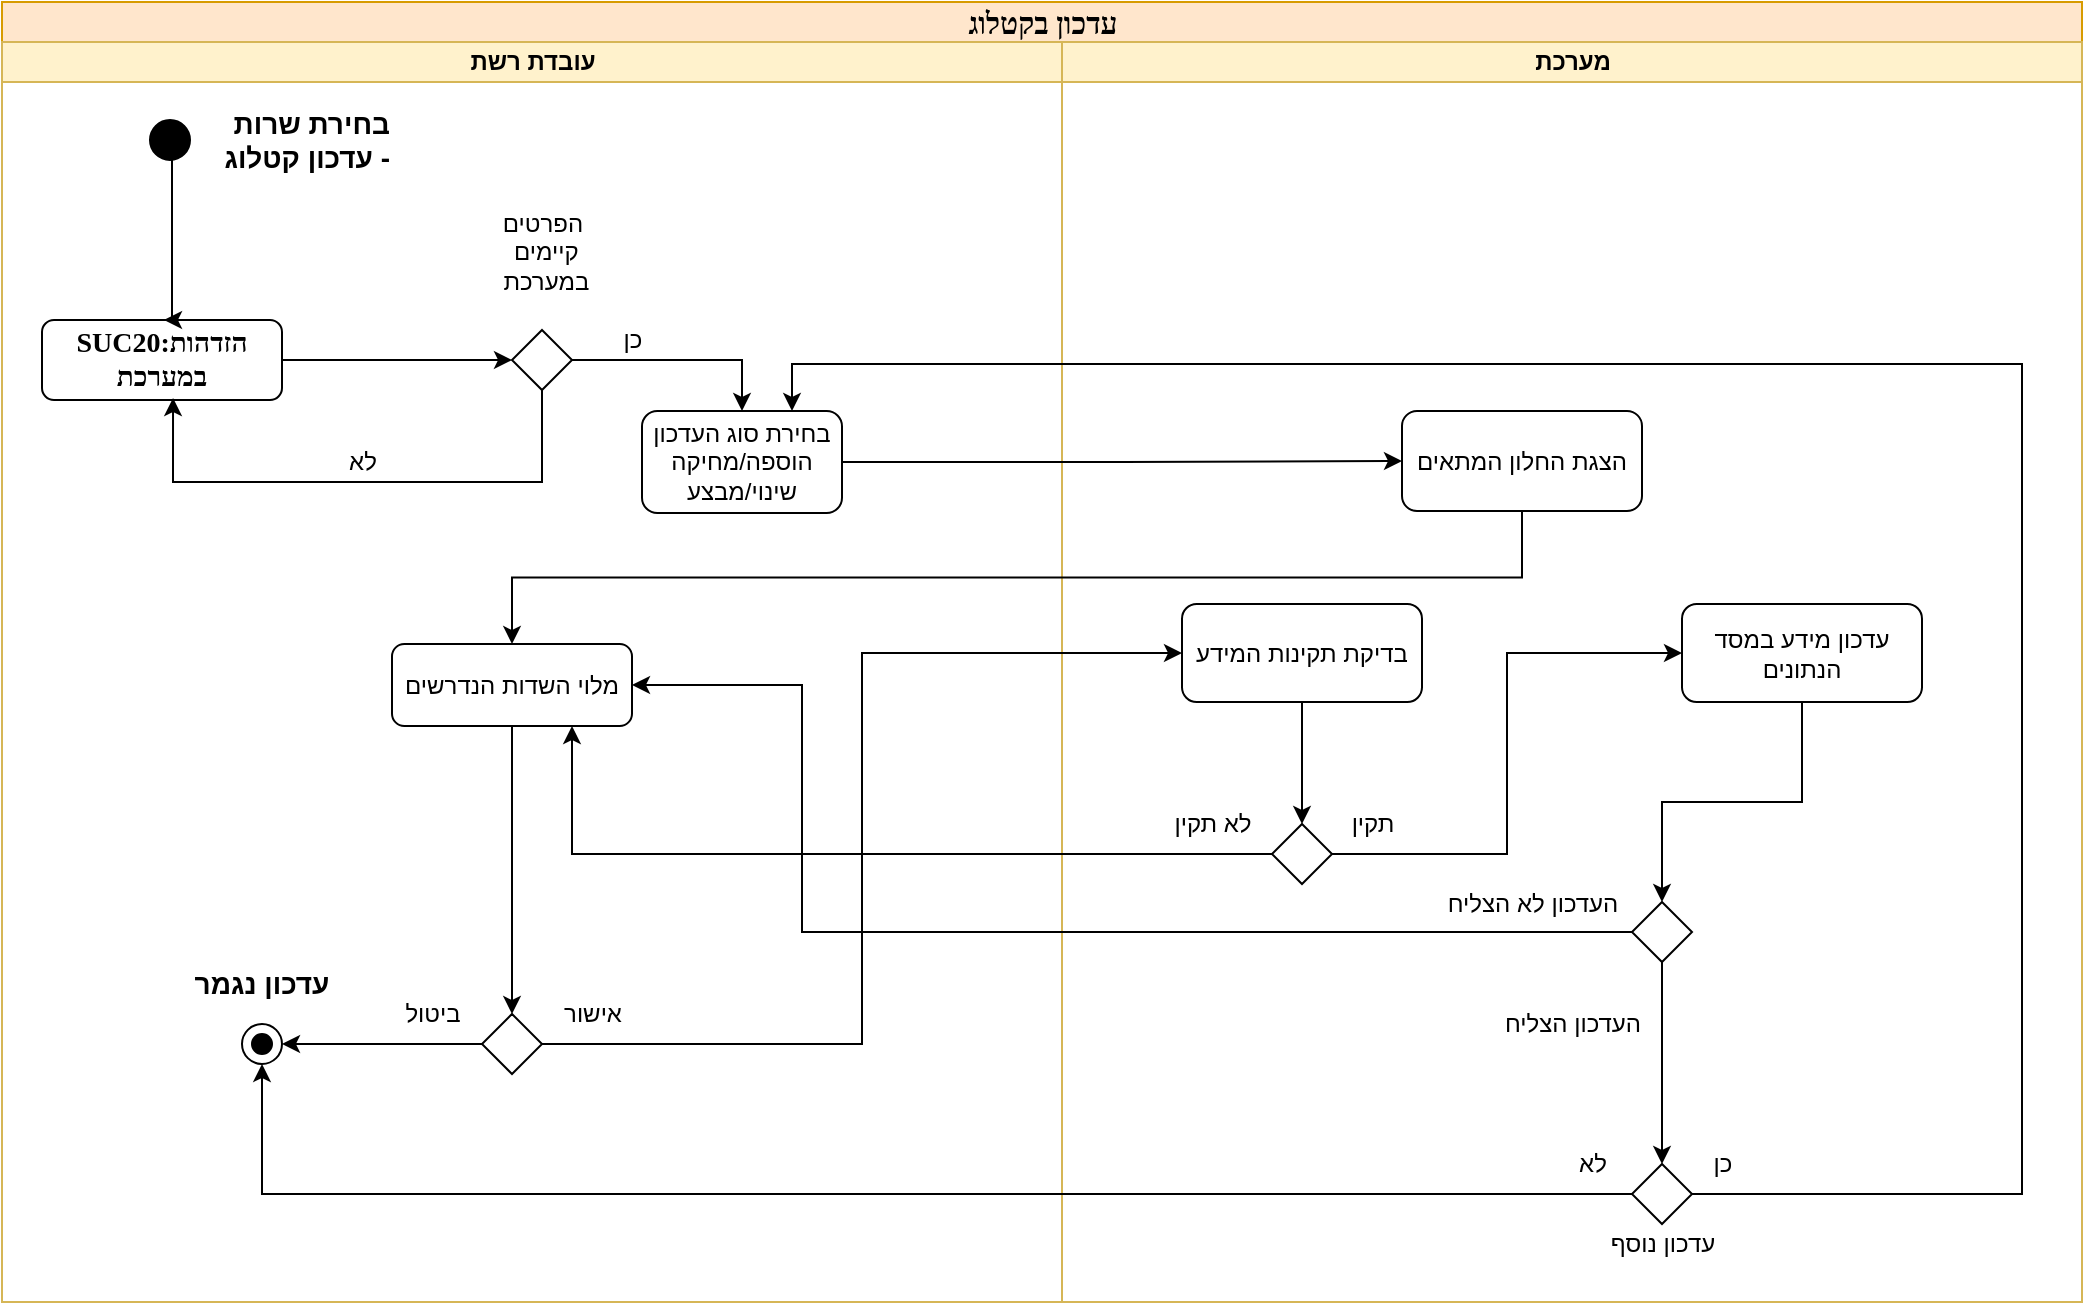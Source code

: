 <mxfile version="17.4.2" type="device"><diagram name="Page-1" id="74e2e168-ea6b-b213-b513-2b3c1d86103e"><mxGraphModel dx="2046" dy="1522" grid="1" gridSize="10" guides="1" tooltips="1" connect="1" arrows="1" fold="1" page="1" pageScale="1" pageWidth="1100" pageHeight="850" background="none" math="0" shadow="0"><root><mxCell id="0"/><mxCell id="1" parent="0"/><mxCell id="77e6c97f196da883-1" value="&lt;span style=&quot;font-size: 15px&quot;&gt;עדכון בקטלוג&lt;/span&gt;" style="swimlane;html=1;childLayout=stackLayout;startSize=20;rounded=0;shadow=0;labelBackgroundColor=none;strokeWidth=1;fontFamily=Verdana;fontSize=8;align=center;fillColor=#ffe6cc;strokeColor=#d79b00;" parent="1" vertex="1"><mxGeometry x="-530" y="-350" width="1040" height="650" as="geometry"/></mxCell><mxCell id="77e6c97f196da883-2" value="עובדת רשת" style="swimlane;html=1;startSize=20;fillColor=#fff2cc;strokeColor=#d6b656;" parent="77e6c97f196da883-1" vertex="1"><mxGeometry y="20" width="530" height="630" as="geometry"/></mxCell><mxCell id="_M-Cj4ha7gPfC8YENlFQ-6" style="edgeStyle=orthogonalEdgeStyle;rounded=0;orthogonalLoop=1;jettySize=auto;html=1;exitX=1;exitY=0.5;exitDx=0;exitDy=0;entryX=0;entryY=0.5;entryDx=0;entryDy=0;" parent="77e6c97f196da883-2" source="77e6c97f196da883-8" target="_M-Cj4ha7gPfC8YENlFQ-1" edge="1"><mxGeometry relative="1" as="geometry"/></mxCell><mxCell id="77e6c97f196da883-8" value="&lt;font style=&quot;font-size: 14px&quot;&gt;&lt;b&gt;SUC20:הזדהות במערכת&lt;/b&gt;&lt;/font&gt;" style="rounded=1;whiteSpace=wrap;html=1;shadow=0;labelBackgroundColor=none;strokeWidth=1;fontFamily=Verdana;fontSize=8;align=center;" parent="77e6c97f196da883-2" vertex="1"><mxGeometry x="20" y="139" width="120" height="40" as="geometry"/></mxCell><mxCell id="FM-o83S6VQO8pRaADrY8-2" value="&lt;b&gt;בחירת שרות&lt;br&gt;עדכון קטלוג -&lt;/b&gt;" style="text;html=1;align=right;verticalAlign=middle;resizable=0;points=[];autosize=1;strokeColor=none;fillColor=default;fontSize=14;" parent="77e6c97f196da883-2" vertex="1"><mxGeometry x="95" y="29" width="100" height="40" as="geometry"/></mxCell><mxCell id="FM-o83S6VQO8pRaADrY8-16" style="edgeStyle=orthogonalEdgeStyle;rounded=0;orthogonalLoop=1;jettySize=auto;html=1;entryX=0.5;entryY=0;entryDx=0;entryDy=0;fontSize=14;" parent="77e6c97f196da883-2" edge="1"><mxGeometry relative="1" as="geometry"><mxPoint x="85" y="59" as="sourcePoint"/><mxPoint x="81" y="139" as="targetPoint"/><Array as="points"><mxPoint x="85" y="139"/></Array></mxGeometry></mxCell><mxCell id="FM-o83S6VQO8pRaADrY8-14" value="" style="ellipse;whiteSpace=wrap;html=1;aspect=fixed;fontSize=14;fillColor=#000000;strokeColor=#000000;" parent="77e6c97f196da883-2" vertex="1"><mxGeometry x="74" y="39" width="20" height="20" as="geometry"/></mxCell><mxCell id="FM-o83S6VQO8pRaADrY8-21" value="" style="ellipse;whiteSpace=wrap;html=1;aspect=fixed;fontSize=14;strokeColor=#000000;fillColor=none;" parent="77e6c97f196da883-2" vertex="1"><mxGeometry x="120" y="491" width="20" height="20" as="geometry"/></mxCell><mxCell id="FM-o83S6VQO8pRaADrY8-22" value="" style="ellipse;whiteSpace=wrap;html=1;aspect=fixed;fontSize=14;strokeColor=#000000;fillColor=#000000;" parent="77e6c97f196da883-2" vertex="1"><mxGeometry x="125" y="496" width="10" height="10" as="geometry"/></mxCell><mxCell id="FM-o83S6VQO8pRaADrY8-24" value="&lt;b&gt;עדכון נגמר&lt;/b&gt;" style="text;html=1;strokeColor=none;fillColor=none;align=center;verticalAlign=middle;whiteSpace=wrap;rounded=0;fontSize=14;" parent="77e6c97f196da883-2" vertex="1"><mxGeometry x="90" y="456" width="80" height="30" as="geometry"/></mxCell><mxCell id="_M-Cj4ha7gPfC8YENlFQ-9" style="edgeStyle=orthogonalEdgeStyle;rounded=0;orthogonalLoop=1;jettySize=auto;html=1;exitX=0.5;exitY=1;exitDx=0;exitDy=0;entryX=0.546;entryY=0.975;entryDx=0;entryDy=0;entryPerimeter=0;" parent="77e6c97f196da883-2" source="_M-Cj4ha7gPfC8YENlFQ-1" target="77e6c97f196da883-8" edge="1"><mxGeometry relative="1" as="geometry"><Array as="points"><mxPoint x="270" y="220"/><mxPoint x="86" y="220"/></Array></mxGeometry></mxCell><mxCell id="_M-Cj4ha7gPfC8YENlFQ-1" value="" style="rhombus;whiteSpace=wrap;html=1;" parent="77e6c97f196da883-2" vertex="1"><mxGeometry x="255" y="144" width="30" height="30" as="geometry"/></mxCell><mxCell id="_M-Cj4ha7gPfC8YENlFQ-10" value="לא" style="text;html=1;align=center;verticalAlign=middle;resizable=0;points=[];autosize=1;strokeColor=none;fillColor=none;" parent="77e6c97f196da883-2" vertex="1"><mxGeometry x="165" y="200" width="30" height="20" as="geometry"/></mxCell><mxCell id="_M-Cj4ha7gPfC8YENlFQ-12" value="כן" style="text;html=1;align=center;verticalAlign=middle;resizable=0;points=[];autosize=1;strokeColor=none;fillColor=none;" parent="77e6c97f196da883-2" vertex="1"><mxGeometry x="300" y="139" width="30" height="20" as="geometry"/></mxCell><mxCell id="_M-Cj4ha7gPfC8YENlFQ-13" value="הפרטים&lt;br&gt;&amp;nbsp;קיימים&lt;br&gt;&amp;nbsp;במערכת" style="text;html=1;align=center;verticalAlign=middle;resizable=0;points=[];autosize=1;strokeColor=none;fillColor=none;" parent="77e6c97f196da883-2" vertex="1"><mxGeometry x="240" y="80" width="60" height="50" as="geometry"/></mxCell><mxCell id="_M-Cj4ha7gPfC8YENlFQ-26" style="edgeStyle=orthogonalEdgeStyle;rounded=0;orthogonalLoop=1;jettySize=auto;html=1;exitX=0.5;exitY=1;exitDx=0;exitDy=0;" parent="77e6c97f196da883-2" source="_M-Cj4ha7gPfC8YENlFQ-17" target="_M-Cj4ha7gPfC8YENlFQ-25" edge="1"><mxGeometry relative="1" as="geometry"/></mxCell><mxCell id="_M-Cj4ha7gPfC8YENlFQ-17" value="מלוי השדות הנדרשים" style="rounded=1;whiteSpace=wrap;html=1;" parent="77e6c97f196da883-2" vertex="1"><mxGeometry x="195" y="301" width="120" height="41" as="geometry"/></mxCell><mxCell id="_M-Cj4ha7gPfC8YENlFQ-25" value="" style="rhombus;whiteSpace=wrap;html=1;" parent="77e6c97f196da883-2" vertex="1"><mxGeometry x="240" y="486" width="30" height="30" as="geometry"/></mxCell><mxCell id="_M-Cj4ha7gPfC8YENlFQ-19" value="אישור" style="text;html=1;align=center;verticalAlign=middle;resizable=0;points=[];autosize=1;strokeColor=none;fillColor=none;" parent="77e6c97f196da883-2" vertex="1"><mxGeometry x="270" y="476" width="50" height="20" as="geometry"/></mxCell><mxCell id="_M-Cj4ha7gPfC8YENlFQ-31" value="ביטול" style="text;html=1;align=center;verticalAlign=middle;resizable=0;points=[];autosize=1;strokeColor=none;fillColor=none;" parent="77e6c97f196da883-2" vertex="1"><mxGeometry x="195" y="476" width="40" height="20" as="geometry"/></mxCell><mxCell id="_M-Cj4ha7gPfC8YENlFQ-15" value="בחירת סוג העדכון&lt;br&gt;הוספה/מחיקה&lt;br&gt;שינוי/מבצע" style="rounded=1;whiteSpace=wrap;html=1;" parent="77e6c97f196da883-2" vertex="1"><mxGeometry x="320" y="184.5" width="100" height="51" as="geometry"/></mxCell><mxCell id="_M-Cj4ha7gPfC8YENlFQ-11" style="edgeStyle=orthogonalEdgeStyle;rounded=0;orthogonalLoop=1;jettySize=auto;html=1;exitX=1;exitY=0.5;exitDx=0;exitDy=0;entryX=0.5;entryY=0;entryDx=0;entryDy=0;" parent="77e6c97f196da883-2" source="_M-Cj4ha7gPfC8YENlFQ-1" target="_M-Cj4ha7gPfC8YENlFQ-15" edge="1"><mxGeometry relative="1" as="geometry"><mxPoint x="500" y="159" as="targetPoint"/></mxGeometry></mxCell><mxCell id="_M-Cj4ha7gPfC8YENlFQ-29" style="edgeStyle=orthogonalEdgeStyle;rounded=0;orthogonalLoop=1;jettySize=auto;html=1;exitX=0;exitY=0.5;exitDx=0;exitDy=0;entryX=1;entryY=0.5;entryDx=0;entryDy=0;" parent="77e6c97f196da883-2" source="_M-Cj4ha7gPfC8YENlFQ-25" target="FM-o83S6VQO8pRaADrY8-21" edge="1"><mxGeometry relative="1" as="geometry"><mxPoint x="260" y="501" as="targetPoint"/></mxGeometry></mxCell><mxCell id="77e6c97f196da883-3" value="מערכת" style="swimlane;html=1;startSize=20;fillColor=#fff2cc;strokeColor=#d6b656;" parent="77e6c97f196da883-1" vertex="1"><mxGeometry x="530" y="20" width="510" height="630" as="geometry"/></mxCell><mxCell id="_M-Cj4ha7gPfC8YENlFQ-41" style="edgeStyle=orthogonalEdgeStyle;rounded=0;orthogonalLoop=1;jettySize=auto;html=1;exitX=0.5;exitY=1;exitDx=0;exitDy=0;entryX=0.5;entryY=0;entryDx=0;entryDy=0;" parent="77e6c97f196da883-3" source="_M-Cj4ha7gPfC8YENlFQ-24" target="_M-Cj4ha7gPfC8YENlFQ-40" edge="1"><mxGeometry relative="1" as="geometry"/></mxCell><mxCell id="_M-Cj4ha7gPfC8YENlFQ-24" value="עדכון מידע במסד הנתונים" style="rounded=1;whiteSpace=wrap;html=1;align=center;" parent="77e6c97f196da883-3" vertex="1"><mxGeometry x="310" y="281" width="120" height="49" as="geometry"/></mxCell><mxCell id="_M-Cj4ha7gPfC8YENlFQ-37" value="הצגת החלון המתאים" style="rounded=1;whiteSpace=wrap;html=1;" parent="77e6c97f196da883-3" vertex="1"><mxGeometry x="170" y="184.5" width="120" height="50" as="geometry"/></mxCell><mxCell id="_M-Cj4ha7gPfC8YENlFQ-51" style="edgeStyle=orthogonalEdgeStyle;rounded=0;orthogonalLoop=1;jettySize=auto;html=1;exitX=0.5;exitY=1;exitDx=0;exitDy=0;entryX=0.5;entryY=0;entryDx=0;entryDy=0;" parent="77e6c97f196da883-3" source="_M-Cj4ha7gPfC8YENlFQ-40" target="_M-Cj4ha7gPfC8YENlFQ-48" edge="1"><mxGeometry relative="1" as="geometry"/></mxCell><mxCell id="_M-Cj4ha7gPfC8YENlFQ-40" value="" style="rhombus;whiteSpace=wrap;html=1;" parent="77e6c97f196da883-3" vertex="1"><mxGeometry x="285" y="430" width="30" height="30" as="geometry"/></mxCell><mxCell id="_M-Cj4ha7gPfC8YENlFQ-46" value="העדכון הצליח" style="text;html=1;align=center;verticalAlign=middle;resizable=0;points=[];autosize=1;strokeColor=none;fillColor=none;" parent="77e6c97f196da883-3" vertex="1"><mxGeometry x="210" y="481" width="90" height="20" as="geometry"/></mxCell><mxCell id="_M-Cj4ha7gPfC8YENlFQ-48" value="" style="rhombus;whiteSpace=wrap;html=1;" parent="77e6c97f196da883-3" vertex="1"><mxGeometry x="285" y="561" width="30" height="30" as="geometry"/></mxCell><mxCell id="_M-Cj4ha7gPfC8YENlFQ-52" value="עדכון נוסף" style="text;html=1;align=center;verticalAlign=middle;resizable=0;points=[];autosize=1;strokeColor=none;fillColor=none;" parent="77e6c97f196da883-3" vertex="1"><mxGeometry x="265" y="591" width="70" height="20" as="geometry"/></mxCell><mxCell id="_M-Cj4ha7gPfC8YENlFQ-54" value="כן" style="text;html=1;align=center;verticalAlign=middle;resizable=0;points=[];autosize=1;strokeColor=none;fillColor=none;" parent="77e6c97f196da883-3" vertex="1"><mxGeometry x="315" y="551" width="30" height="20" as="geometry"/></mxCell><mxCell id="_M-Cj4ha7gPfC8YENlFQ-56" value="לא" style="text;html=1;align=center;verticalAlign=middle;resizable=0;points=[];autosize=1;strokeColor=none;fillColor=none;" parent="77e6c97f196da883-3" vertex="1"><mxGeometry x="250" y="551" width="30" height="20" as="geometry"/></mxCell><mxCell id="_M-Cj4ha7gPfC8YENlFQ-44" value="העדכון לא הצליח" style="text;html=1;align=center;verticalAlign=middle;resizable=0;points=[];autosize=1;strokeColor=none;fillColor=none;" parent="77e6c97f196da883-3" vertex="1"><mxGeometry x="180" y="421" width="110" height="20" as="geometry"/></mxCell><mxCell id="_M-Cj4ha7gPfC8YENlFQ-62" style="edgeStyle=orthogonalEdgeStyle;rounded=0;orthogonalLoop=1;jettySize=auto;html=1;exitX=0.5;exitY=1;exitDx=0;exitDy=0;entryX=0.5;entryY=0;entryDx=0;entryDy=0;" parent="77e6c97f196da883-3" source="_M-Cj4ha7gPfC8YENlFQ-57" target="_M-Cj4ha7gPfC8YENlFQ-61" edge="1"><mxGeometry relative="1" as="geometry"/></mxCell><mxCell id="_M-Cj4ha7gPfC8YENlFQ-57" value="בדיקת תקינות המידע" style="rounded=1;whiteSpace=wrap;html=1;" parent="77e6c97f196da883-3" vertex="1"><mxGeometry x="60" y="281" width="120" height="49" as="geometry"/></mxCell><mxCell id="_M-Cj4ha7gPfC8YENlFQ-63" style="edgeStyle=orthogonalEdgeStyle;rounded=0;orthogonalLoop=1;jettySize=auto;html=1;exitX=1;exitY=0.5;exitDx=0;exitDy=0;entryX=0;entryY=0.5;entryDx=0;entryDy=0;" parent="77e6c97f196da883-3" source="_M-Cj4ha7gPfC8YENlFQ-61" target="_M-Cj4ha7gPfC8YENlFQ-24" edge="1"><mxGeometry relative="1" as="geometry"/></mxCell><mxCell id="_M-Cj4ha7gPfC8YENlFQ-61" value="" style="rhombus;whiteSpace=wrap;html=1;" parent="77e6c97f196da883-3" vertex="1"><mxGeometry x="105" y="391" width="30" height="30" as="geometry"/></mxCell><mxCell id="_M-Cj4ha7gPfC8YENlFQ-66" value="לא תקין" style="text;html=1;align=center;verticalAlign=middle;resizable=0;points=[];autosize=1;strokeColor=none;fillColor=none;" parent="77e6c97f196da883-3" vertex="1"><mxGeometry x="45" y="381" width="60" height="20" as="geometry"/></mxCell><mxCell id="_M-Cj4ha7gPfC8YENlFQ-65" value="תקין" style="text;html=1;align=center;verticalAlign=middle;resizable=0;points=[];autosize=1;strokeColor=none;fillColor=none;" parent="77e6c97f196da883-3" vertex="1"><mxGeometry x="135" y="381" width="40" height="20" as="geometry"/></mxCell><mxCell id="_M-Cj4ha7gPfC8YENlFQ-38" style="edgeStyle=orthogonalEdgeStyle;rounded=0;orthogonalLoop=1;jettySize=auto;html=1;exitX=1;exitY=0.5;exitDx=0;exitDy=0;entryX=0;entryY=0.5;entryDx=0;entryDy=0;" parent="77e6c97f196da883-1" source="_M-Cj4ha7gPfC8YENlFQ-15" target="_M-Cj4ha7gPfC8YENlFQ-37" edge="1"><mxGeometry relative="1" as="geometry"/></mxCell><mxCell id="_M-Cj4ha7gPfC8YENlFQ-39" style="edgeStyle=orthogonalEdgeStyle;rounded=0;orthogonalLoop=1;jettySize=auto;html=1;exitX=0.5;exitY=1;exitDx=0;exitDy=0;" parent="77e6c97f196da883-1" source="_M-Cj4ha7gPfC8YENlFQ-37" target="_M-Cj4ha7gPfC8YENlFQ-17" edge="1"><mxGeometry relative="1" as="geometry"/></mxCell><mxCell id="_M-Cj4ha7gPfC8YENlFQ-42" style="edgeStyle=orthogonalEdgeStyle;rounded=0;orthogonalLoop=1;jettySize=auto;html=1;exitX=0;exitY=0.5;exitDx=0;exitDy=0;entryX=1;entryY=0.5;entryDx=0;entryDy=0;" parent="77e6c97f196da883-1" source="_M-Cj4ha7gPfC8YENlFQ-40" target="_M-Cj4ha7gPfC8YENlFQ-17" edge="1"><mxGeometry relative="1" as="geometry"><mxPoint x="560" y="465.286" as="targetPoint"/><Array as="points"><mxPoint x="400" y="465"/><mxPoint x="400" y="341"/></Array></mxGeometry></mxCell><mxCell id="_M-Cj4ha7gPfC8YENlFQ-53" style="edgeStyle=orthogonalEdgeStyle;rounded=0;orthogonalLoop=1;jettySize=auto;html=1;exitX=1;exitY=0.5;exitDx=0;exitDy=0;entryX=0.75;entryY=0;entryDx=0;entryDy=0;" parent="77e6c97f196da883-1" source="_M-Cj4ha7gPfC8YENlFQ-48" target="_M-Cj4ha7gPfC8YENlFQ-15" edge="1"><mxGeometry relative="1" as="geometry"><Array as="points"><mxPoint x="1010" y="596"/><mxPoint x="1010" y="181"/><mxPoint x="395" y="181"/></Array></mxGeometry></mxCell><mxCell id="_M-Cj4ha7gPfC8YENlFQ-55" style="edgeStyle=orthogonalEdgeStyle;rounded=0;orthogonalLoop=1;jettySize=auto;html=1;exitX=0;exitY=0.5;exitDx=0;exitDy=0;entryX=0.5;entryY=1;entryDx=0;entryDy=0;" parent="77e6c97f196da883-1" source="_M-Cj4ha7gPfC8YENlFQ-48" target="FM-o83S6VQO8pRaADrY8-21" edge="1"><mxGeometry relative="1" as="geometry"/></mxCell><mxCell id="_M-Cj4ha7gPfC8YENlFQ-59" style="edgeStyle=orthogonalEdgeStyle;rounded=0;orthogonalLoop=1;jettySize=auto;html=1;exitX=1;exitY=0.5;exitDx=0;exitDy=0;entryX=0;entryY=0.5;entryDx=0;entryDy=0;" parent="77e6c97f196da883-1" source="_M-Cj4ha7gPfC8YENlFQ-25" target="_M-Cj4ha7gPfC8YENlFQ-57" edge="1"><mxGeometry relative="1" as="geometry"/></mxCell><mxCell id="_M-Cj4ha7gPfC8YENlFQ-64" style="edgeStyle=orthogonalEdgeStyle;rounded=0;orthogonalLoop=1;jettySize=auto;html=1;exitX=0;exitY=0.5;exitDx=0;exitDy=0;entryX=0.75;entryY=1;entryDx=0;entryDy=0;" parent="77e6c97f196da883-1" source="_M-Cj4ha7gPfC8YENlFQ-61" target="_M-Cj4ha7gPfC8YENlFQ-17" edge="1"><mxGeometry relative="1" as="geometry"/></mxCell></root></mxGraphModel></diagram></mxfile>